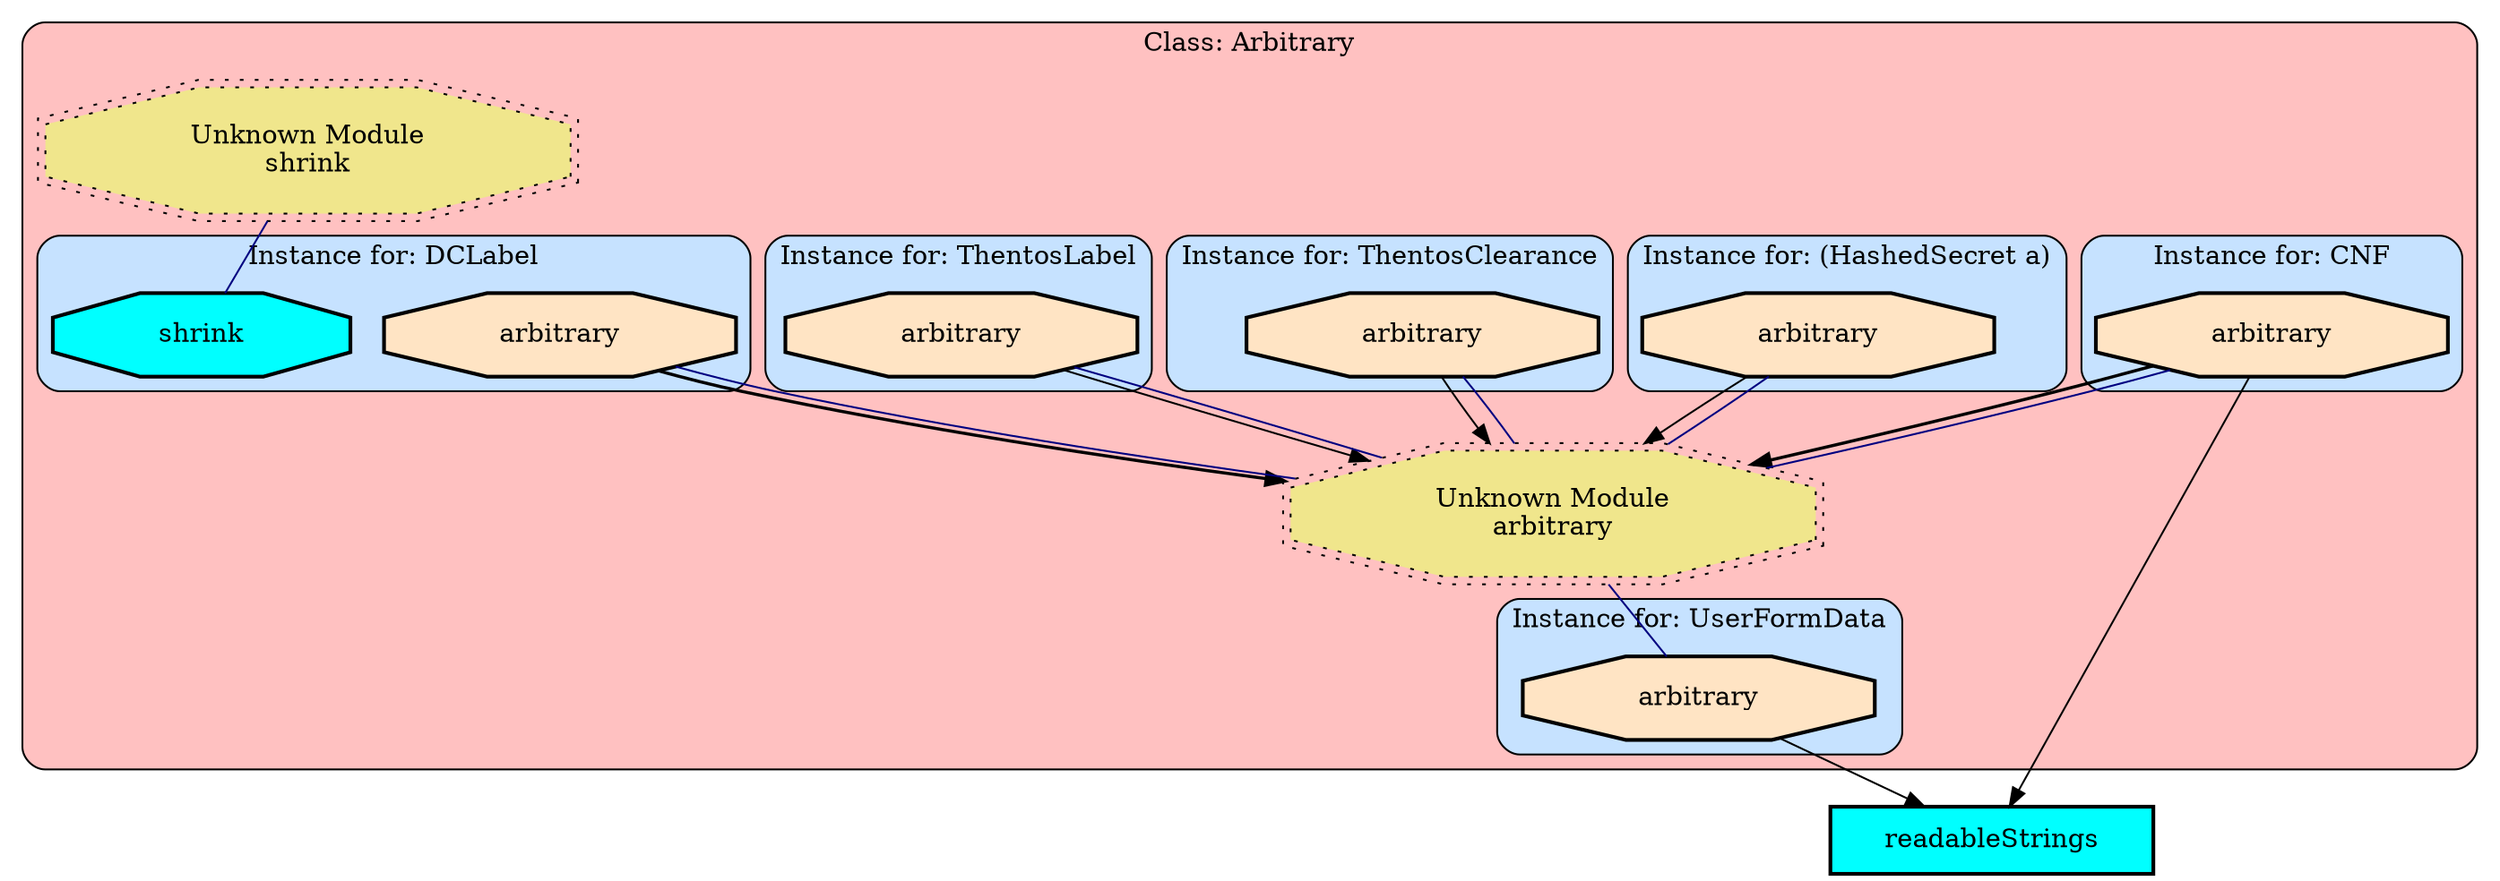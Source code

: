digraph "Diagram of: Test.Arbitrary" {
    node [margin="0.4,0.1"
         ,style=filled];
    subgraph cluster_Class_Arbitrary {
        graph [label="Class: Arbitrary"
              ,style="filled,rounded"
              ,fillcolor=rosybrown1];
        subgraph cluster_Class_Arbitrary_Data_HashedSecreta {
            graph [label="Instance for: (HashedSecret a)"
                  ,style="filled,rounded"
                  ,fillcolor=slategray1];
            1 [label=arbitrary
              ,shape=octagon
              ,fillcolor=bisque
              ,style="filled,bold"];
        }
        subgraph cluster_Class_Arbitrary_Data_CNF {
            graph [label="Instance for: CNF"
                  ,style="filled,rounded"
                  ,fillcolor=slategray1];
            2 [label=arbitrary
              ,shape=octagon
              ,fillcolor=bisque
              ,style="filled,bold"];
        }
        subgraph cluster_Class_Arbitrary_Data_DCLabel {
            graph [label="Instance for: DCLabel"
                  ,style="filled,rounded"
                  ,fillcolor=slategray1];
            3 [label=arbitrary
              ,shape=octagon
              ,fillcolor=bisque
              ,style="filled,bold"];
            8 [label=shrink
              ,shape=octagon
              ,fillcolor=cyan
              ,style="filled,bold"];
        }
        subgraph cluster_Class_Arbitrary_Data_ThentosClearance {
            graph [label="Instance for: ThentosClearance"
                  ,style="filled,rounded"
                  ,fillcolor=slategray1];
            4 [label=arbitrary
              ,shape=octagon
              ,fillcolor=bisque
              ,style="filled,bold"];
        }
        subgraph cluster_Class_Arbitrary_Data_ThentosLabel {
            graph [label="Instance for: ThentosLabel"
                  ,style="filled,rounded"
                  ,fillcolor=slategray1];
            5 [label=arbitrary
              ,shape=octagon
              ,fillcolor=bisque
              ,style="filled,bold"];
        }
        subgraph cluster_Class_Arbitrary_Data_UserFormData {
            graph [label="Instance for: UserFormData"
                  ,style="filled,rounded"
                  ,fillcolor=slategray1];
            6 [label=arbitrary
              ,shape=octagon
              ,fillcolor=bisque
              ,style="filled,bold"];
        }
        9 [label="Unknown Module\narbitrary"
          ,shape=doubleoctagon
          ,fillcolor=khaki
          ,style="filled,dotted"];
        10 [label="Unknown Module\nshrink"
           ,shape=doubleoctagon
           ,fillcolor=khaki
           ,style="filled,dotted"];
    }
    7 [label=readableStrings
      ,shape=box
      ,fillcolor=cyan
      ,style="filled,bold"];
    1 -> 9 [penwidth=1,color=black];
    2 -> 7 [penwidth=1,color=black];
    2 -> 9 [penwidth=1.6931471805599454
           ,color=black];
    3 -> 9 [penwidth=1.6931471805599454
           ,color=black];
    4 -> 9 [penwidth=1,color=black];
    5 -> 9 [penwidth=1,color=black];
    6 -> 7 [penwidth=1,color=black];
    9 -> 1 [penwidth=1
           ,color=navy
           ,dir=none];
    9 -> 2 [penwidth=1
           ,color=navy
           ,dir=none];
    9 -> 3 [penwidth=1
           ,color=navy
           ,dir=none];
    9 -> 4 [penwidth=1
           ,color=navy
           ,dir=none];
    9 -> 5 [penwidth=1
           ,color=navy
           ,dir=none];
    9 -> 6 [penwidth=1
           ,color=navy
           ,dir=none];
    10 -> 8 [penwidth=1
            ,color=navy
            ,dir=none];
}
